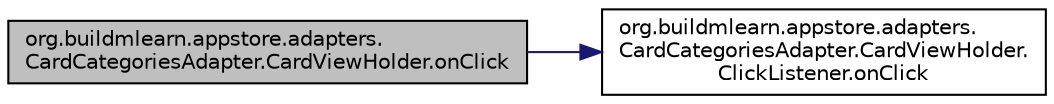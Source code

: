 digraph "org.buildmlearn.appstore.adapters.CardCategoriesAdapter.CardViewHolder.onClick"
{
 // INTERACTIVE_SVG=YES
  bgcolor="transparent";
  edge [fontname="Helvetica",fontsize="10",labelfontname="Helvetica",labelfontsize="10"];
  node [fontname="Helvetica",fontsize="10",shape=record];
  rankdir="LR";
  Node1 [label="org.buildmlearn.appstore.adapters.\lCardCategoriesAdapter.CardViewHolder.onClick",height=0.2,width=0.4,color="black", fillcolor="grey75", style="filled", fontcolor="black"];
  Node1 -> Node2 [color="midnightblue",fontsize="10",style="solid",fontname="Helvetica"];
  Node2 [label="org.buildmlearn.appstore.adapters.\lCardCategoriesAdapter.CardViewHolder.\lClickListener.onClick",height=0.2,width=0.4,color="black",URL="$dd/d95/interfaceorg_1_1buildmlearn_1_1appstore_1_1adapters_1_1_card_categories_adapter_1_1_card_view_holder_1_1_click_listener.html#a571fd74c7ffbb205860c8eaaf61fe6dd",tooltip="Called when the view is clicked. "];
}
